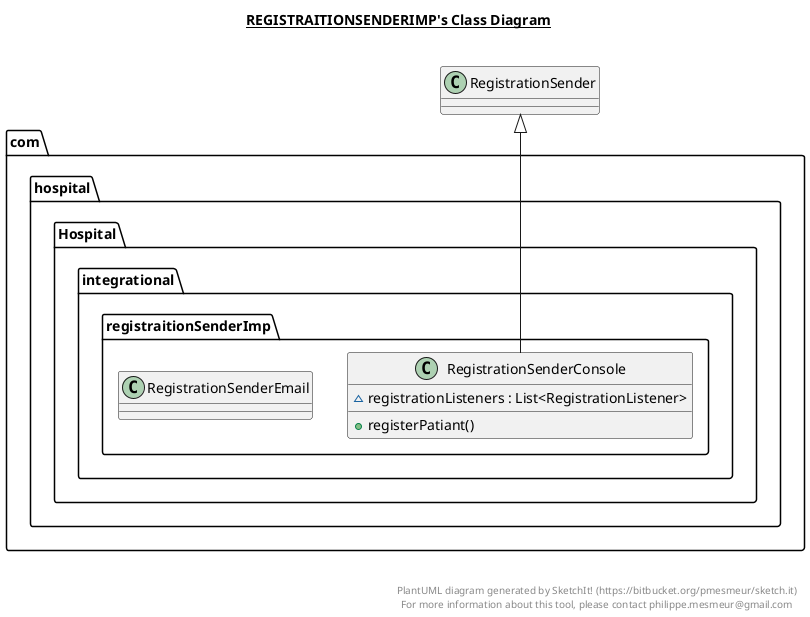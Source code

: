 @startuml

title __REGISTRAITIONSENDERIMP's Class Diagram__\n

  package com.hospital.Hospital {
    package com.hospital.Hospital.integrational.registraitionSenderImp {
      class RegistrationSenderConsole {
          ~ registrationListeners : List<RegistrationListener>
          + registerPatiant()
      }
    }
  }
  

  package com.hospital.Hospital {
    package com.hospital.Hospital.integrational.registraitionSenderImp {
      class RegistrationSenderEmail {
      }
    }
  }
  

  RegistrationSenderConsole -up-|> RegistrationSender


right footer


PlantUML diagram generated by SketchIt! (https://bitbucket.org/pmesmeur/sketch.it)
For more information about this tool, please contact philippe.mesmeur@gmail.com
endfooter

@enduml
